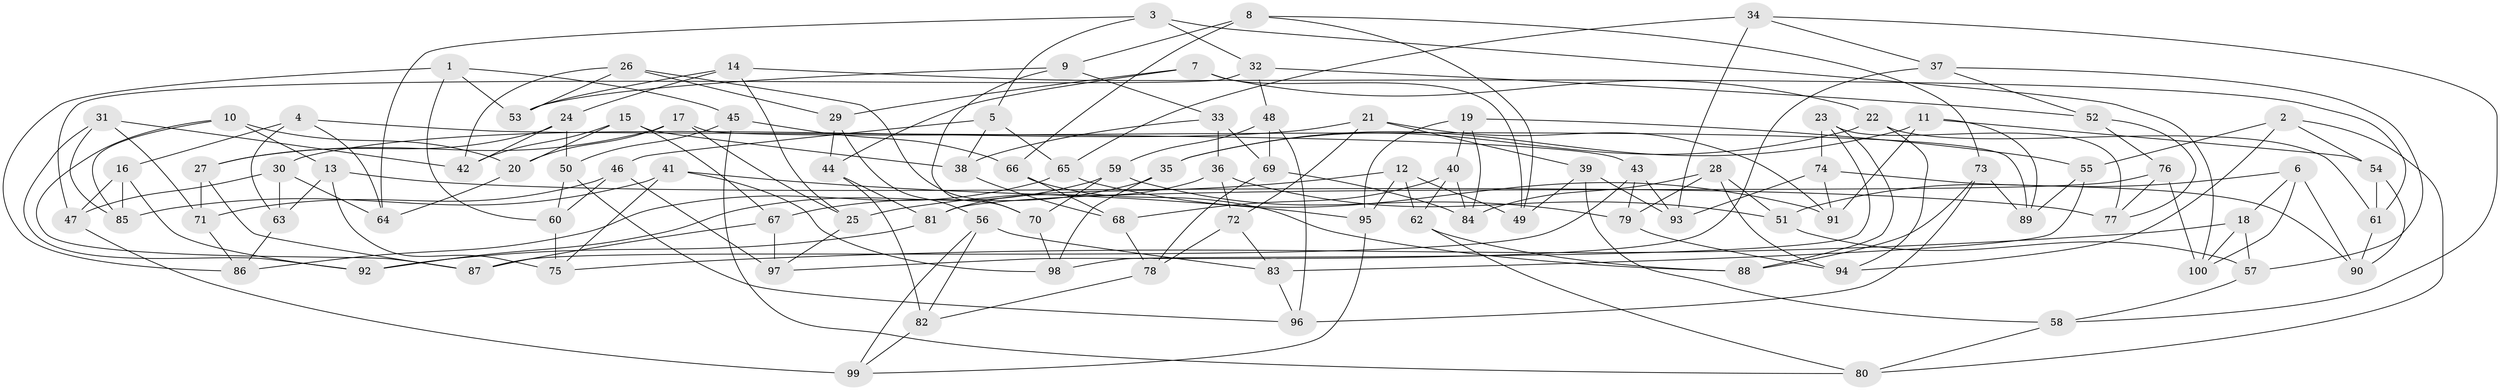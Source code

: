 // Generated by graph-tools (version 1.1) at 2025/39/02/21/25 10:39:01]
// undirected, 100 vertices, 200 edges
graph export_dot {
graph [start="1"]
  node [color=gray90,style=filled];
  1;
  2;
  3;
  4;
  5;
  6;
  7;
  8;
  9;
  10;
  11;
  12;
  13;
  14;
  15;
  16;
  17;
  18;
  19;
  20;
  21;
  22;
  23;
  24;
  25;
  26;
  27;
  28;
  29;
  30;
  31;
  32;
  33;
  34;
  35;
  36;
  37;
  38;
  39;
  40;
  41;
  42;
  43;
  44;
  45;
  46;
  47;
  48;
  49;
  50;
  51;
  52;
  53;
  54;
  55;
  56;
  57;
  58;
  59;
  60;
  61;
  62;
  63;
  64;
  65;
  66;
  67;
  68;
  69;
  70;
  71;
  72;
  73;
  74;
  75;
  76;
  77;
  78;
  79;
  80;
  81;
  82;
  83;
  84;
  85;
  86;
  87;
  88;
  89;
  90;
  91;
  92;
  93;
  94;
  95;
  96;
  97;
  98;
  99;
  100;
  1 -- 60;
  1 -- 86;
  1 -- 53;
  1 -- 45;
  2 -- 80;
  2 -- 94;
  2 -- 54;
  2 -- 55;
  3 -- 5;
  3 -- 100;
  3 -- 32;
  3 -- 64;
  4 -- 16;
  4 -- 63;
  4 -- 43;
  4 -- 64;
  5 -- 46;
  5 -- 38;
  5 -- 65;
  6 -- 51;
  6 -- 90;
  6 -- 18;
  6 -- 100;
  7 -- 49;
  7 -- 22;
  7 -- 29;
  7 -- 44;
  8 -- 49;
  8 -- 9;
  8 -- 66;
  8 -- 73;
  9 -- 53;
  9 -- 33;
  9 -- 70;
  10 -- 87;
  10 -- 20;
  10 -- 13;
  10 -- 85;
  11 -- 91;
  11 -- 54;
  11 -- 89;
  11 -- 35;
  12 -- 25;
  12 -- 95;
  12 -- 49;
  12 -- 62;
  13 -- 75;
  13 -- 77;
  13 -- 63;
  14 -- 24;
  14 -- 25;
  14 -- 53;
  14 -- 61;
  15 -- 20;
  15 -- 42;
  15 -- 38;
  15 -- 67;
  16 -- 47;
  16 -- 92;
  16 -- 85;
  17 -- 20;
  17 -- 89;
  17 -- 27;
  17 -- 25;
  18 -- 75;
  18 -- 100;
  18 -- 57;
  19 -- 95;
  19 -- 84;
  19 -- 55;
  19 -- 40;
  20 -- 64;
  21 -- 30;
  21 -- 72;
  21 -- 39;
  21 -- 91;
  22 -- 61;
  22 -- 35;
  22 -- 94;
  23 -- 77;
  23 -- 98;
  23 -- 74;
  23 -- 88;
  24 -- 42;
  24 -- 50;
  24 -- 27;
  25 -- 97;
  26 -- 42;
  26 -- 53;
  26 -- 70;
  26 -- 29;
  27 -- 87;
  27 -- 71;
  28 -- 51;
  28 -- 94;
  28 -- 84;
  28 -- 79;
  29 -- 44;
  29 -- 56;
  30 -- 64;
  30 -- 47;
  30 -- 63;
  31 -- 71;
  31 -- 92;
  31 -- 85;
  31 -- 42;
  32 -- 52;
  32 -- 47;
  32 -- 48;
  33 -- 36;
  33 -- 69;
  33 -- 38;
  34 -- 93;
  34 -- 65;
  34 -- 58;
  34 -- 37;
  35 -- 98;
  35 -- 67;
  36 -- 72;
  36 -- 51;
  36 -- 81;
  37 -- 57;
  37 -- 52;
  37 -- 97;
  38 -- 68;
  39 -- 49;
  39 -- 93;
  39 -- 58;
  40 -- 62;
  40 -- 84;
  40 -- 68;
  41 -- 85;
  41 -- 75;
  41 -- 95;
  41 -- 98;
  43 -- 79;
  43 -- 93;
  43 -- 87;
  44 -- 82;
  44 -- 81;
  45 -- 80;
  45 -- 50;
  45 -- 66;
  46 -- 60;
  46 -- 97;
  46 -- 71;
  47 -- 99;
  48 -- 59;
  48 -- 69;
  48 -- 96;
  50 -- 60;
  50 -- 96;
  51 -- 57;
  52 -- 77;
  52 -- 76;
  54 -- 90;
  54 -- 61;
  55 -- 89;
  55 -- 83;
  56 -- 99;
  56 -- 82;
  56 -- 83;
  57 -- 58;
  58 -- 80;
  59 -- 92;
  59 -- 79;
  59 -- 70;
  60 -- 75;
  61 -- 90;
  62 -- 80;
  62 -- 88;
  63 -- 86;
  65 -- 86;
  65 -- 91;
  66 -- 68;
  66 -- 88;
  67 -- 97;
  67 -- 87;
  68 -- 78;
  69 -- 84;
  69 -- 78;
  70 -- 98;
  71 -- 86;
  72 -- 78;
  72 -- 83;
  73 -- 89;
  73 -- 88;
  73 -- 96;
  74 -- 90;
  74 -- 93;
  74 -- 91;
  76 -- 100;
  76 -- 77;
  76 -- 81;
  78 -- 82;
  79 -- 94;
  81 -- 92;
  82 -- 99;
  83 -- 96;
  95 -- 99;
}
